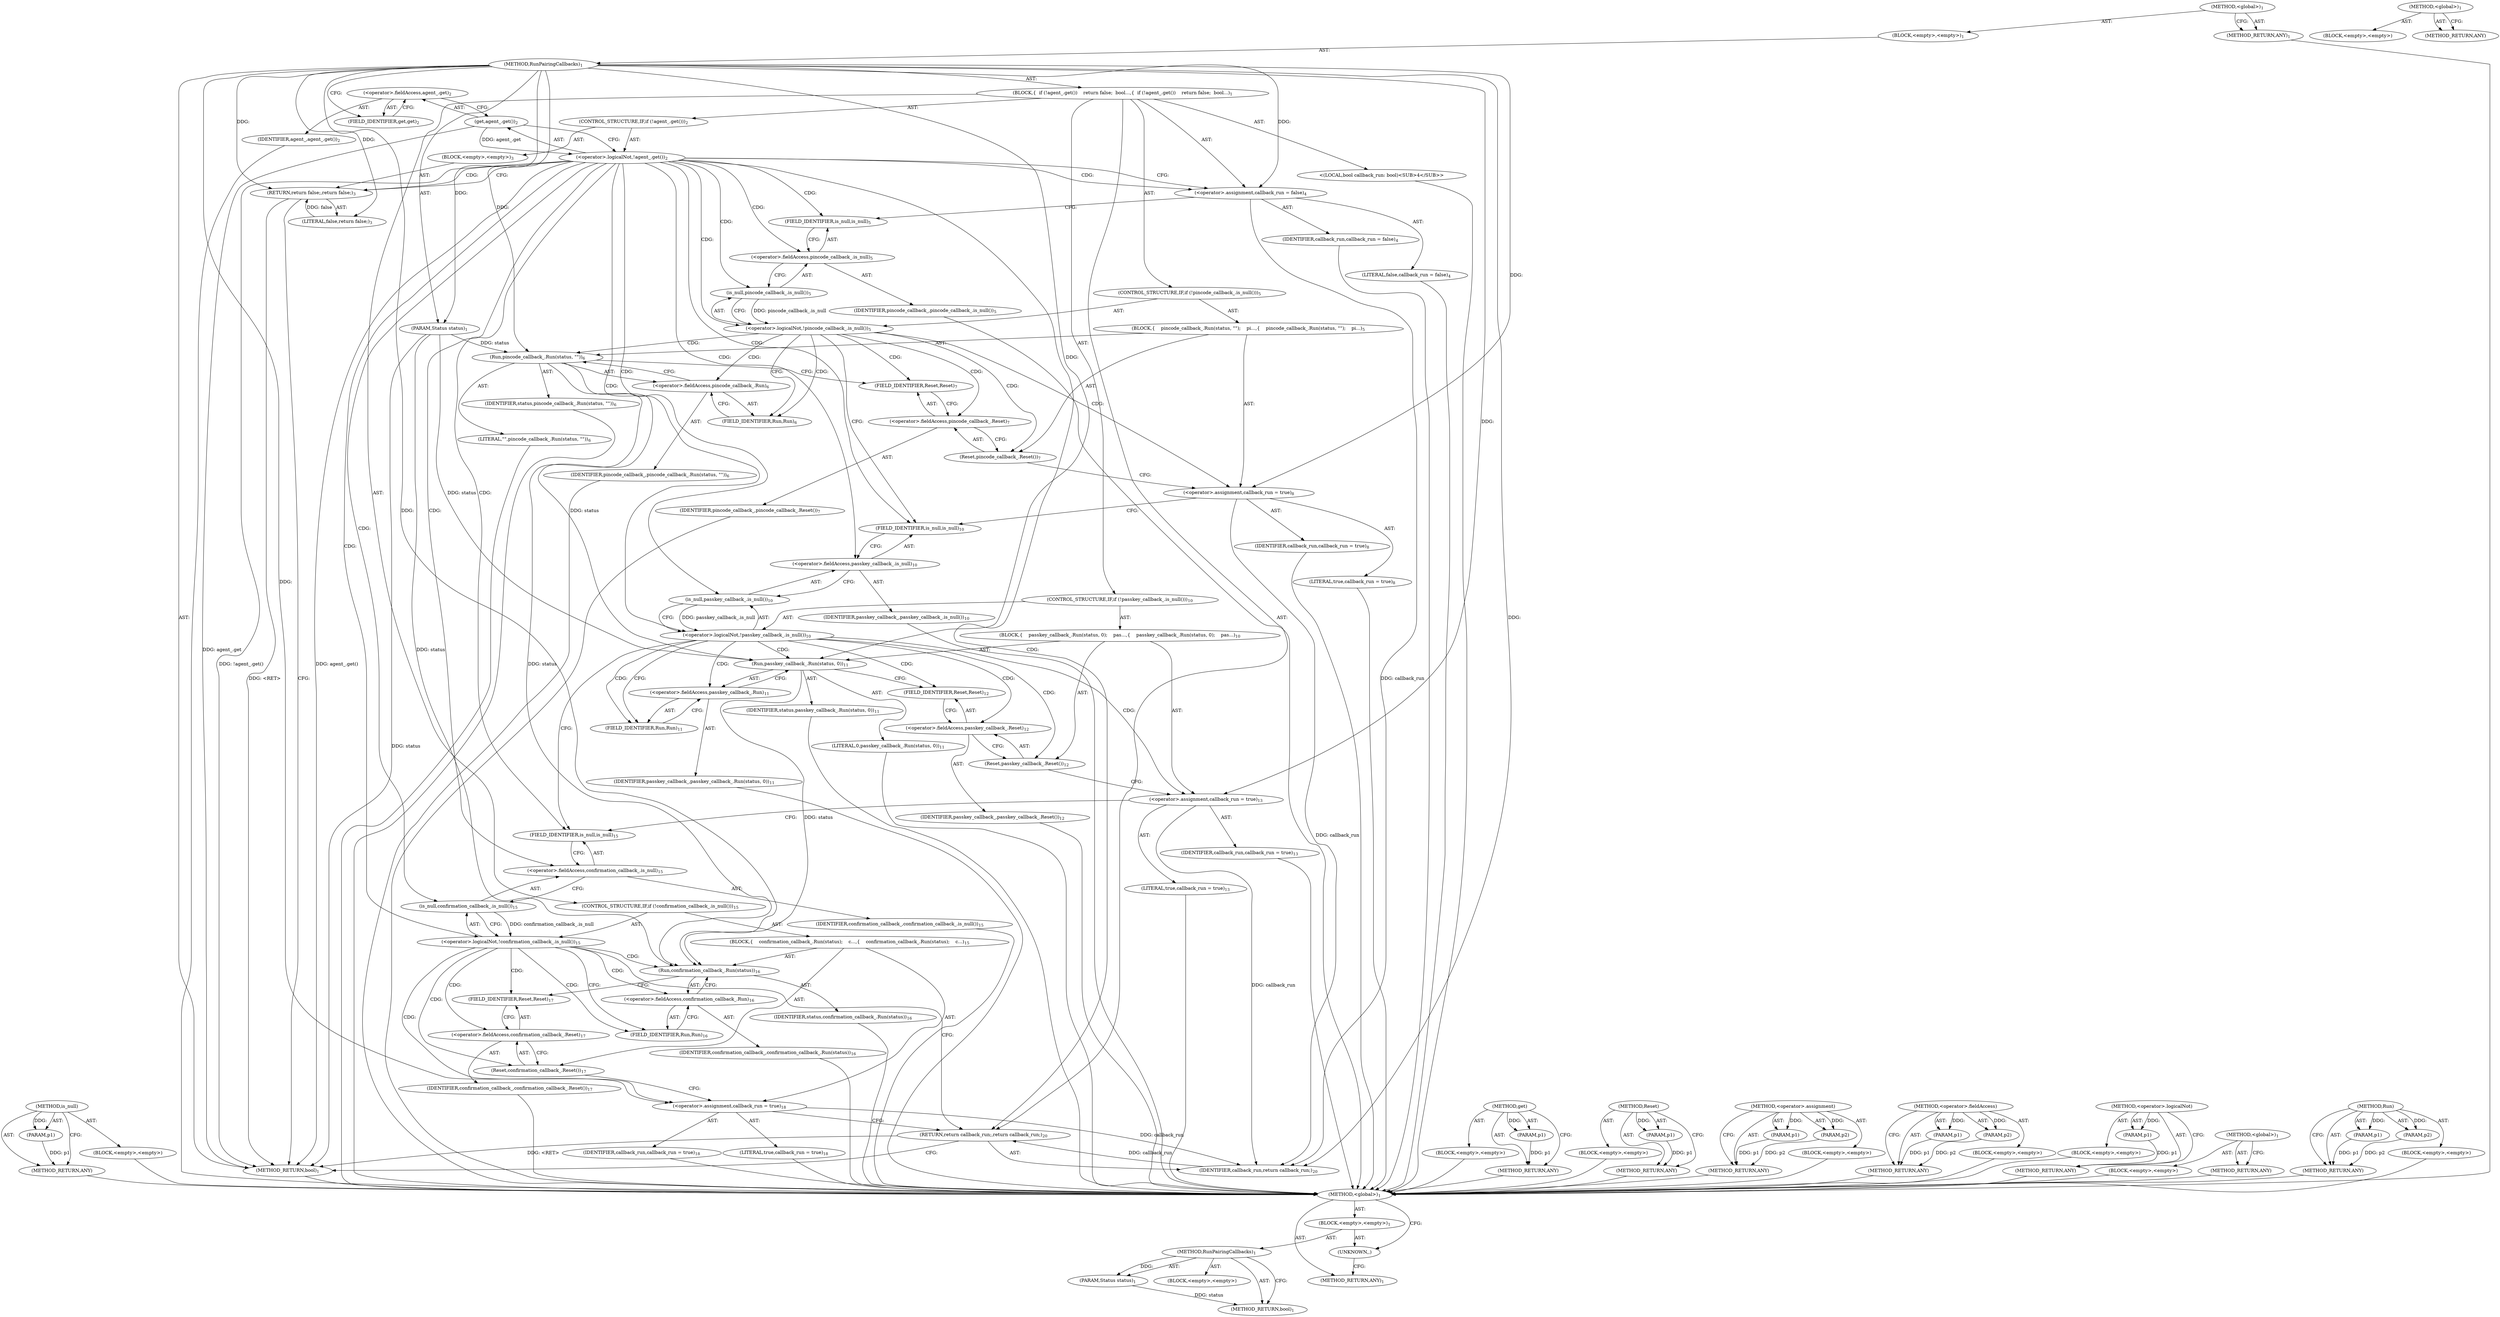 digraph "&lt;global&gt;" {
vulnerable_126 [label=<(METHOD,is_null)>];
vulnerable_127 [label=<(PARAM,p1)>];
vulnerable_128 [label=<(BLOCK,&lt;empty&gt;,&lt;empty&gt;)>];
vulnerable_129 [label=<(METHOD_RETURN,ANY)>];
vulnerable_6 [label=<(METHOD,&lt;global&gt;)<SUB>1</SUB>>];
vulnerable_7 [label=<(BLOCK,&lt;empty&gt;,&lt;empty&gt;)<SUB>1</SUB>>];
vulnerable_8 [label=<(METHOD,RunPairingCallbacks)<SUB>1</SUB>>];
vulnerable_9 [label=<(PARAM,Status status)<SUB>1</SUB>>];
vulnerable_10 [label=<(BLOCK,{
  if (!agent_.get())
    return false;
  bool...,{
  if (!agent_.get())
    return false;
  bool...)<SUB>1</SUB>>];
vulnerable_11 [label=<(CONTROL_STRUCTURE,IF,if (!agent_.get()))<SUB>2</SUB>>];
vulnerable_12 [label=<(&lt;operator&gt;.logicalNot,!agent_.get())<SUB>2</SUB>>];
vulnerable_13 [label=<(get,agent_.get())<SUB>2</SUB>>];
vulnerable_14 [label=<(&lt;operator&gt;.fieldAccess,agent_.get)<SUB>2</SUB>>];
vulnerable_15 [label=<(IDENTIFIER,agent_,agent_.get())<SUB>2</SUB>>];
vulnerable_16 [label=<(FIELD_IDENTIFIER,get,get)<SUB>2</SUB>>];
vulnerable_17 [label=<(BLOCK,&lt;empty&gt;,&lt;empty&gt;)<SUB>3</SUB>>];
vulnerable_18 [label=<(RETURN,return false;,return false;)<SUB>3</SUB>>];
vulnerable_19 [label=<(LITERAL,false,return false;)<SUB>3</SUB>>];
vulnerable_20 [label="<(LOCAL,bool callback_run: bool)<SUB>4</SUB>>"];
vulnerable_21 [label=<(&lt;operator&gt;.assignment,callback_run = false)<SUB>4</SUB>>];
vulnerable_22 [label=<(IDENTIFIER,callback_run,callback_run = false)<SUB>4</SUB>>];
vulnerable_23 [label=<(LITERAL,false,callback_run = false)<SUB>4</SUB>>];
vulnerable_24 [label=<(CONTROL_STRUCTURE,IF,if (!pincode_callback_.is_null()))<SUB>5</SUB>>];
vulnerable_25 [label=<(&lt;operator&gt;.logicalNot,!pincode_callback_.is_null())<SUB>5</SUB>>];
vulnerable_26 [label=<(is_null,pincode_callback_.is_null())<SUB>5</SUB>>];
vulnerable_27 [label=<(&lt;operator&gt;.fieldAccess,pincode_callback_.is_null)<SUB>5</SUB>>];
vulnerable_28 [label=<(IDENTIFIER,pincode_callback_,pincode_callback_.is_null())<SUB>5</SUB>>];
vulnerable_29 [label=<(FIELD_IDENTIFIER,is_null,is_null)<SUB>5</SUB>>];
vulnerable_30 [label=<(BLOCK,{
    pincode_callback_.Run(status, &quot;&quot;);
    pi...,{
    pincode_callback_.Run(status, &quot;&quot;);
    pi...)<SUB>5</SUB>>];
vulnerable_31 [label=<(Run,pincode_callback_.Run(status, &quot;&quot;))<SUB>6</SUB>>];
vulnerable_32 [label=<(&lt;operator&gt;.fieldAccess,pincode_callback_.Run)<SUB>6</SUB>>];
vulnerable_33 [label=<(IDENTIFIER,pincode_callback_,pincode_callback_.Run(status, &quot;&quot;))<SUB>6</SUB>>];
vulnerable_34 [label=<(FIELD_IDENTIFIER,Run,Run)<SUB>6</SUB>>];
vulnerable_35 [label=<(IDENTIFIER,status,pincode_callback_.Run(status, &quot;&quot;))<SUB>6</SUB>>];
vulnerable_36 [label=<(LITERAL,&quot;&quot;,pincode_callback_.Run(status, &quot;&quot;))<SUB>6</SUB>>];
vulnerable_37 [label=<(Reset,pincode_callback_.Reset())<SUB>7</SUB>>];
vulnerable_38 [label=<(&lt;operator&gt;.fieldAccess,pincode_callback_.Reset)<SUB>7</SUB>>];
vulnerable_39 [label=<(IDENTIFIER,pincode_callback_,pincode_callback_.Reset())<SUB>7</SUB>>];
vulnerable_40 [label=<(FIELD_IDENTIFIER,Reset,Reset)<SUB>7</SUB>>];
vulnerable_41 [label=<(&lt;operator&gt;.assignment,callback_run = true)<SUB>8</SUB>>];
vulnerable_42 [label=<(IDENTIFIER,callback_run,callback_run = true)<SUB>8</SUB>>];
vulnerable_43 [label=<(LITERAL,true,callback_run = true)<SUB>8</SUB>>];
vulnerable_44 [label=<(CONTROL_STRUCTURE,IF,if (!passkey_callback_.is_null()))<SUB>10</SUB>>];
vulnerable_45 [label=<(&lt;operator&gt;.logicalNot,!passkey_callback_.is_null())<SUB>10</SUB>>];
vulnerable_46 [label=<(is_null,passkey_callback_.is_null())<SUB>10</SUB>>];
vulnerable_47 [label=<(&lt;operator&gt;.fieldAccess,passkey_callback_.is_null)<SUB>10</SUB>>];
vulnerable_48 [label=<(IDENTIFIER,passkey_callback_,passkey_callback_.is_null())<SUB>10</SUB>>];
vulnerable_49 [label=<(FIELD_IDENTIFIER,is_null,is_null)<SUB>10</SUB>>];
vulnerable_50 [label=<(BLOCK,{
    passkey_callback_.Run(status, 0);
    pas...,{
    passkey_callback_.Run(status, 0);
    pas...)<SUB>10</SUB>>];
vulnerable_51 [label=<(Run,passkey_callback_.Run(status, 0))<SUB>11</SUB>>];
vulnerable_52 [label=<(&lt;operator&gt;.fieldAccess,passkey_callback_.Run)<SUB>11</SUB>>];
vulnerable_53 [label=<(IDENTIFIER,passkey_callback_,passkey_callback_.Run(status, 0))<SUB>11</SUB>>];
vulnerable_54 [label=<(FIELD_IDENTIFIER,Run,Run)<SUB>11</SUB>>];
vulnerable_55 [label=<(IDENTIFIER,status,passkey_callback_.Run(status, 0))<SUB>11</SUB>>];
vulnerable_56 [label=<(LITERAL,0,passkey_callback_.Run(status, 0))<SUB>11</SUB>>];
vulnerable_57 [label=<(Reset,passkey_callback_.Reset())<SUB>12</SUB>>];
vulnerable_58 [label=<(&lt;operator&gt;.fieldAccess,passkey_callback_.Reset)<SUB>12</SUB>>];
vulnerable_59 [label=<(IDENTIFIER,passkey_callback_,passkey_callback_.Reset())<SUB>12</SUB>>];
vulnerable_60 [label=<(FIELD_IDENTIFIER,Reset,Reset)<SUB>12</SUB>>];
vulnerable_61 [label=<(&lt;operator&gt;.assignment,callback_run = true)<SUB>13</SUB>>];
vulnerable_62 [label=<(IDENTIFIER,callback_run,callback_run = true)<SUB>13</SUB>>];
vulnerable_63 [label=<(LITERAL,true,callback_run = true)<SUB>13</SUB>>];
vulnerable_64 [label=<(CONTROL_STRUCTURE,IF,if (!confirmation_callback_.is_null()))<SUB>15</SUB>>];
vulnerable_65 [label=<(&lt;operator&gt;.logicalNot,!confirmation_callback_.is_null())<SUB>15</SUB>>];
vulnerable_66 [label=<(is_null,confirmation_callback_.is_null())<SUB>15</SUB>>];
vulnerable_67 [label=<(&lt;operator&gt;.fieldAccess,confirmation_callback_.is_null)<SUB>15</SUB>>];
vulnerable_68 [label=<(IDENTIFIER,confirmation_callback_,confirmation_callback_.is_null())<SUB>15</SUB>>];
vulnerable_69 [label=<(FIELD_IDENTIFIER,is_null,is_null)<SUB>15</SUB>>];
vulnerable_70 [label=<(BLOCK,{
    confirmation_callback_.Run(status);
    c...,{
    confirmation_callback_.Run(status);
    c...)<SUB>15</SUB>>];
vulnerable_71 [label=<(Run,confirmation_callback_.Run(status))<SUB>16</SUB>>];
vulnerable_72 [label=<(&lt;operator&gt;.fieldAccess,confirmation_callback_.Run)<SUB>16</SUB>>];
vulnerable_73 [label=<(IDENTIFIER,confirmation_callback_,confirmation_callback_.Run(status))<SUB>16</SUB>>];
vulnerable_74 [label=<(FIELD_IDENTIFIER,Run,Run)<SUB>16</SUB>>];
vulnerable_75 [label=<(IDENTIFIER,status,confirmation_callback_.Run(status))<SUB>16</SUB>>];
vulnerable_76 [label=<(Reset,confirmation_callback_.Reset())<SUB>17</SUB>>];
vulnerable_77 [label=<(&lt;operator&gt;.fieldAccess,confirmation_callback_.Reset)<SUB>17</SUB>>];
vulnerable_78 [label=<(IDENTIFIER,confirmation_callback_,confirmation_callback_.Reset())<SUB>17</SUB>>];
vulnerable_79 [label=<(FIELD_IDENTIFIER,Reset,Reset)<SUB>17</SUB>>];
vulnerable_80 [label=<(&lt;operator&gt;.assignment,callback_run = true)<SUB>18</SUB>>];
vulnerable_81 [label=<(IDENTIFIER,callback_run,callback_run = true)<SUB>18</SUB>>];
vulnerable_82 [label=<(LITERAL,true,callback_run = true)<SUB>18</SUB>>];
vulnerable_83 [label=<(RETURN,return callback_run;,return callback_run;)<SUB>20</SUB>>];
vulnerable_84 [label=<(IDENTIFIER,callback_run,return callback_run;)<SUB>20</SUB>>];
vulnerable_85 [label=<(METHOD_RETURN,bool)<SUB>1</SUB>>];
vulnerable_87 [label=<(METHOD_RETURN,ANY)<SUB>1</SUB>>];
vulnerable_112 [label=<(METHOD,get)>];
vulnerable_113 [label=<(PARAM,p1)>];
vulnerable_114 [label=<(BLOCK,&lt;empty&gt;,&lt;empty&gt;)>];
vulnerable_115 [label=<(METHOD_RETURN,ANY)>];
vulnerable_135 [label=<(METHOD,Reset)>];
vulnerable_136 [label=<(PARAM,p1)>];
vulnerable_137 [label=<(BLOCK,&lt;empty&gt;,&lt;empty&gt;)>];
vulnerable_138 [label=<(METHOD_RETURN,ANY)>];
vulnerable_121 [label=<(METHOD,&lt;operator&gt;.assignment)>];
vulnerable_122 [label=<(PARAM,p1)>];
vulnerable_123 [label=<(PARAM,p2)>];
vulnerable_124 [label=<(BLOCK,&lt;empty&gt;,&lt;empty&gt;)>];
vulnerable_125 [label=<(METHOD_RETURN,ANY)>];
vulnerable_116 [label=<(METHOD,&lt;operator&gt;.fieldAccess)>];
vulnerable_117 [label=<(PARAM,p1)>];
vulnerable_118 [label=<(PARAM,p2)>];
vulnerable_119 [label=<(BLOCK,&lt;empty&gt;,&lt;empty&gt;)>];
vulnerable_120 [label=<(METHOD_RETURN,ANY)>];
vulnerable_108 [label=<(METHOD,&lt;operator&gt;.logicalNot)>];
vulnerable_109 [label=<(PARAM,p1)>];
vulnerable_110 [label=<(BLOCK,&lt;empty&gt;,&lt;empty&gt;)>];
vulnerable_111 [label=<(METHOD_RETURN,ANY)>];
vulnerable_102 [label=<(METHOD,&lt;global&gt;)<SUB>1</SUB>>];
vulnerable_103 [label=<(BLOCK,&lt;empty&gt;,&lt;empty&gt;)>];
vulnerable_104 [label=<(METHOD_RETURN,ANY)>];
vulnerable_130 [label=<(METHOD,Run)>];
vulnerable_131 [label=<(PARAM,p1)>];
vulnerable_132 [label=<(PARAM,p2)>];
vulnerable_133 [label=<(BLOCK,&lt;empty&gt;,&lt;empty&gt;)>];
vulnerable_134 [label=<(METHOD_RETURN,ANY)>];
fixed_6 [label=<(METHOD,&lt;global&gt;)<SUB>1</SUB>>];
fixed_7 [label=<(BLOCK,&lt;empty&gt;,&lt;empty&gt;)<SUB>1</SUB>>];
fixed_8 [label=<(METHOD,RunPairingCallbacks)<SUB>1</SUB>>];
fixed_9 [label=<(PARAM,Status status)<SUB>1</SUB>>];
fixed_10 [label=<(BLOCK,&lt;empty&gt;,&lt;empty&gt;)>];
fixed_11 [label=<(METHOD_RETURN,bool)<SUB>1</SUB>>];
fixed_13 [label=<(UNKNOWN,,)>];
fixed_14 [label=<(METHOD_RETURN,ANY)<SUB>1</SUB>>];
fixed_25 [label=<(METHOD,&lt;global&gt;)<SUB>1</SUB>>];
fixed_26 [label=<(BLOCK,&lt;empty&gt;,&lt;empty&gt;)>];
fixed_27 [label=<(METHOD_RETURN,ANY)>];
vulnerable_126 -> vulnerable_127  [key=0, label="AST: "];
vulnerable_126 -> vulnerable_127  [key=1, label="DDG: "];
vulnerable_126 -> vulnerable_128  [key=0, label="AST: "];
vulnerable_126 -> vulnerable_129  [key=0, label="AST: "];
vulnerable_126 -> vulnerable_129  [key=1, label="CFG: "];
vulnerable_127 -> vulnerable_129  [key=0, label="DDG: p1"];
vulnerable_128 -> fixed_6  [key=0];
vulnerable_129 -> fixed_6  [key=0];
vulnerable_6 -> vulnerable_7  [key=0, label="AST: "];
vulnerable_6 -> vulnerable_87  [key=0, label="AST: "];
vulnerable_6 -> vulnerable_87  [key=1, label="CFG: "];
vulnerable_7 -> vulnerable_8  [key=0, label="AST: "];
vulnerable_8 -> vulnerable_9  [key=0, label="AST: "];
vulnerable_8 -> vulnerable_9  [key=1, label="DDG: "];
vulnerable_8 -> vulnerable_10  [key=0, label="AST: "];
vulnerable_8 -> vulnerable_85  [key=0, label="AST: "];
vulnerable_8 -> vulnerable_16  [key=0, label="CFG: "];
vulnerable_8 -> vulnerable_21  [key=0, label="DDG: "];
vulnerable_8 -> vulnerable_84  [key=0, label="DDG: "];
vulnerable_8 -> vulnerable_18  [key=0, label="DDG: "];
vulnerable_8 -> vulnerable_41  [key=0, label="DDG: "];
vulnerable_8 -> vulnerable_61  [key=0, label="DDG: "];
vulnerable_8 -> vulnerable_80  [key=0, label="DDG: "];
vulnerable_8 -> vulnerable_19  [key=0, label="DDG: "];
vulnerable_8 -> vulnerable_31  [key=0, label="DDG: "];
vulnerable_8 -> vulnerable_51  [key=0, label="DDG: "];
vulnerable_8 -> vulnerable_71  [key=0, label="DDG: "];
vulnerable_9 -> vulnerable_85  [key=0, label="DDG: status"];
vulnerable_9 -> vulnerable_31  [key=0, label="DDG: status"];
vulnerable_9 -> vulnerable_51  [key=0, label="DDG: status"];
vulnerable_9 -> vulnerable_71  [key=0, label="DDG: status"];
vulnerable_10 -> vulnerable_11  [key=0, label="AST: "];
vulnerable_10 -> vulnerable_20  [key=0, label="AST: "];
vulnerable_10 -> vulnerable_21  [key=0, label="AST: "];
vulnerable_10 -> vulnerable_24  [key=0, label="AST: "];
vulnerable_10 -> vulnerable_44  [key=0, label="AST: "];
vulnerable_10 -> vulnerable_64  [key=0, label="AST: "];
vulnerable_10 -> vulnerable_83  [key=0, label="AST: "];
vulnerable_11 -> vulnerable_12  [key=0, label="AST: "];
vulnerable_11 -> vulnerable_17  [key=0, label="AST: "];
vulnerable_12 -> vulnerable_13  [key=0, label="AST: "];
vulnerable_12 -> vulnerable_18  [key=0, label="CFG: "];
vulnerable_12 -> vulnerable_18  [key=1, label="CDG: "];
vulnerable_12 -> vulnerable_21  [key=0, label="CFG: "];
vulnerable_12 -> vulnerable_21  [key=1, label="CDG: "];
vulnerable_12 -> vulnerable_85  [key=0, label="DDG: agent_.get()"];
vulnerable_12 -> vulnerable_85  [key=1, label="DDG: !agent_.get()"];
vulnerable_12 -> vulnerable_47  [key=0, label="CDG: "];
vulnerable_12 -> vulnerable_49  [key=0, label="CDG: "];
vulnerable_12 -> vulnerable_26  [key=0, label="CDG: "];
vulnerable_12 -> vulnerable_66  [key=0, label="CDG: "];
vulnerable_12 -> vulnerable_46  [key=0, label="CDG: "];
vulnerable_12 -> vulnerable_25  [key=0, label="CDG: "];
vulnerable_12 -> vulnerable_69  [key=0, label="CDG: "];
vulnerable_12 -> vulnerable_67  [key=0, label="CDG: "];
vulnerable_12 -> vulnerable_45  [key=0, label="CDG: "];
vulnerable_12 -> vulnerable_27  [key=0, label="CDG: "];
vulnerable_12 -> vulnerable_29  [key=0, label="CDG: "];
vulnerable_12 -> vulnerable_65  [key=0, label="CDG: "];
vulnerable_12 -> vulnerable_83  [key=0, label="CDG: "];
vulnerable_13 -> vulnerable_14  [key=0, label="AST: "];
vulnerable_13 -> vulnerable_12  [key=0, label="CFG: "];
vulnerable_13 -> vulnerable_12  [key=1, label="DDG: agent_.get"];
vulnerable_13 -> vulnerable_85  [key=0, label="DDG: agent_.get"];
vulnerable_14 -> vulnerable_15  [key=0, label="AST: "];
vulnerable_14 -> vulnerable_16  [key=0, label="AST: "];
vulnerable_14 -> vulnerable_13  [key=0, label="CFG: "];
vulnerable_15 -> fixed_6  [key=0];
vulnerable_16 -> vulnerable_14  [key=0, label="CFG: "];
vulnerable_17 -> vulnerable_18  [key=0, label="AST: "];
vulnerable_18 -> vulnerable_19  [key=0, label="AST: "];
vulnerable_18 -> vulnerable_85  [key=0, label="CFG: "];
vulnerable_18 -> vulnerable_85  [key=1, label="DDG: &lt;RET&gt;"];
vulnerable_19 -> vulnerable_18  [key=0, label="DDG: false"];
vulnerable_20 -> fixed_6  [key=0];
vulnerable_21 -> vulnerable_22  [key=0, label="AST: "];
vulnerable_21 -> vulnerable_23  [key=0, label="AST: "];
vulnerable_21 -> vulnerable_29  [key=0, label="CFG: "];
vulnerable_21 -> vulnerable_84  [key=0, label="DDG: callback_run"];
vulnerable_22 -> fixed_6  [key=0];
vulnerable_23 -> fixed_6  [key=0];
vulnerable_24 -> vulnerable_25  [key=0, label="AST: "];
vulnerable_24 -> vulnerable_30  [key=0, label="AST: "];
vulnerable_25 -> vulnerable_26  [key=0, label="AST: "];
vulnerable_25 -> vulnerable_34  [key=0, label="CFG: "];
vulnerable_25 -> vulnerable_34  [key=1, label="CDG: "];
vulnerable_25 -> vulnerable_49  [key=0, label="CFG: "];
vulnerable_25 -> vulnerable_32  [key=0, label="CDG: "];
vulnerable_25 -> vulnerable_37  [key=0, label="CDG: "];
vulnerable_25 -> vulnerable_38  [key=0, label="CDG: "];
vulnerable_25 -> vulnerable_40  [key=0, label="CDG: "];
vulnerable_25 -> vulnerable_41  [key=0, label="CDG: "];
vulnerable_25 -> vulnerable_31  [key=0, label="CDG: "];
vulnerable_26 -> vulnerable_27  [key=0, label="AST: "];
vulnerable_26 -> vulnerable_25  [key=0, label="CFG: "];
vulnerable_26 -> vulnerable_25  [key=1, label="DDG: pincode_callback_.is_null"];
vulnerable_27 -> vulnerable_28  [key=0, label="AST: "];
vulnerable_27 -> vulnerable_29  [key=0, label="AST: "];
vulnerable_27 -> vulnerable_26  [key=0, label="CFG: "];
vulnerable_28 -> fixed_6  [key=0];
vulnerable_29 -> vulnerable_27  [key=0, label="CFG: "];
vulnerable_30 -> vulnerable_31  [key=0, label="AST: "];
vulnerable_30 -> vulnerable_37  [key=0, label="AST: "];
vulnerable_30 -> vulnerable_41  [key=0, label="AST: "];
vulnerable_31 -> vulnerable_32  [key=0, label="AST: "];
vulnerable_31 -> vulnerable_35  [key=0, label="AST: "];
vulnerable_31 -> vulnerable_36  [key=0, label="AST: "];
vulnerable_31 -> vulnerable_40  [key=0, label="CFG: "];
vulnerable_31 -> vulnerable_51  [key=0, label="DDG: status"];
vulnerable_31 -> vulnerable_71  [key=0, label="DDG: status"];
vulnerable_32 -> vulnerable_33  [key=0, label="AST: "];
vulnerable_32 -> vulnerable_34  [key=0, label="AST: "];
vulnerable_32 -> vulnerable_31  [key=0, label="CFG: "];
vulnerable_33 -> fixed_6  [key=0];
vulnerable_34 -> vulnerable_32  [key=0, label="CFG: "];
vulnerable_35 -> fixed_6  [key=0];
vulnerable_36 -> fixed_6  [key=0];
vulnerable_37 -> vulnerable_38  [key=0, label="AST: "];
vulnerable_37 -> vulnerable_41  [key=0, label="CFG: "];
vulnerable_38 -> vulnerable_39  [key=0, label="AST: "];
vulnerable_38 -> vulnerable_40  [key=0, label="AST: "];
vulnerable_38 -> vulnerable_37  [key=0, label="CFG: "];
vulnerable_39 -> fixed_6  [key=0];
vulnerable_40 -> vulnerable_38  [key=0, label="CFG: "];
vulnerable_41 -> vulnerable_42  [key=0, label="AST: "];
vulnerable_41 -> vulnerable_43  [key=0, label="AST: "];
vulnerable_41 -> vulnerable_49  [key=0, label="CFG: "];
vulnerable_41 -> vulnerable_84  [key=0, label="DDG: callback_run"];
vulnerable_42 -> fixed_6  [key=0];
vulnerable_43 -> fixed_6  [key=0];
vulnerable_44 -> vulnerable_45  [key=0, label="AST: "];
vulnerable_44 -> vulnerable_50  [key=0, label="AST: "];
vulnerable_45 -> vulnerable_46  [key=0, label="AST: "];
vulnerable_45 -> vulnerable_54  [key=0, label="CFG: "];
vulnerable_45 -> vulnerable_54  [key=1, label="CDG: "];
vulnerable_45 -> vulnerable_69  [key=0, label="CFG: "];
vulnerable_45 -> vulnerable_60  [key=0, label="CDG: "];
vulnerable_45 -> vulnerable_51  [key=0, label="CDG: "];
vulnerable_45 -> vulnerable_57  [key=0, label="CDG: "];
vulnerable_45 -> vulnerable_52  [key=0, label="CDG: "];
vulnerable_45 -> vulnerable_58  [key=0, label="CDG: "];
vulnerable_45 -> vulnerable_61  [key=0, label="CDG: "];
vulnerable_46 -> vulnerable_47  [key=0, label="AST: "];
vulnerable_46 -> vulnerable_45  [key=0, label="CFG: "];
vulnerable_46 -> vulnerable_45  [key=1, label="DDG: passkey_callback_.is_null"];
vulnerable_47 -> vulnerable_48  [key=0, label="AST: "];
vulnerable_47 -> vulnerable_49  [key=0, label="AST: "];
vulnerable_47 -> vulnerable_46  [key=0, label="CFG: "];
vulnerable_48 -> fixed_6  [key=0];
vulnerable_49 -> vulnerable_47  [key=0, label="CFG: "];
vulnerable_50 -> vulnerable_51  [key=0, label="AST: "];
vulnerable_50 -> vulnerable_57  [key=0, label="AST: "];
vulnerable_50 -> vulnerable_61  [key=0, label="AST: "];
vulnerable_51 -> vulnerable_52  [key=0, label="AST: "];
vulnerable_51 -> vulnerable_55  [key=0, label="AST: "];
vulnerable_51 -> vulnerable_56  [key=0, label="AST: "];
vulnerable_51 -> vulnerable_60  [key=0, label="CFG: "];
vulnerable_51 -> vulnerable_71  [key=0, label="DDG: status"];
vulnerable_52 -> vulnerable_53  [key=0, label="AST: "];
vulnerable_52 -> vulnerable_54  [key=0, label="AST: "];
vulnerable_52 -> vulnerable_51  [key=0, label="CFG: "];
vulnerable_53 -> fixed_6  [key=0];
vulnerable_54 -> vulnerable_52  [key=0, label="CFG: "];
vulnerable_55 -> fixed_6  [key=0];
vulnerable_56 -> fixed_6  [key=0];
vulnerable_57 -> vulnerable_58  [key=0, label="AST: "];
vulnerable_57 -> vulnerable_61  [key=0, label="CFG: "];
vulnerable_58 -> vulnerable_59  [key=0, label="AST: "];
vulnerable_58 -> vulnerable_60  [key=0, label="AST: "];
vulnerable_58 -> vulnerable_57  [key=0, label="CFG: "];
vulnerable_59 -> fixed_6  [key=0];
vulnerable_60 -> vulnerable_58  [key=0, label="CFG: "];
vulnerable_61 -> vulnerable_62  [key=0, label="AST: "];
vulnerable_61 -> vulnerable_63  [key=0, label="AST: "];
vulnerable_61 -> vulnerable_69  [key=0, label="CFG: "];
vulnerable_61 -> vulnerable_84  [key=0, label="DDG: callback_run"];
vulnerable_62 -> fixed_6  [key=0];
vulnerable_63 -> fixed_6  [key=0];
vulnerable_64 -> vulnerable_65  [key=0, label="AST: "];
vulnerable_64 -> vulnerable_70  [key=0, label="AST: "];
vulnerable_65 -> vulnerable_66  [key=0, label="AST: "];
vulnerable_65 -> vulnerable_74  [key=0, label="CFG: "];
vulnerable_65 -> vulnerable_74  [key=1, label="CDG: "];
vulnerable_65 -> vulnerable_83  [key=0, label="CFG: "];
vulnerable_65 -> vulnerable_77  [key=0, label="CDG: "];
vulnerable_65 -> vulnerable_72  [key=0, label="CDG: "];
vulnerable_65 -> vulnerable_76  [key=0, label="CDG: "];
vulnerable_65 -> vulnerable_79  [key=0, label="CDG: "];
vulnerable_65 -> vulnerable_80  [key=0, label="CDG: "];
vulnerable_65 -> vulnerable_71  [key=0, label="CDG: "];
vulnerable_66 -> vulnerable_67  [key=0, label="AST: "];
vulnerable_66 -> vulnerable_65  [key=0, label="CFG: "];
vulnerable_66 -> vulnerable_65  [key=1, label="DDG: confirmation_callback_.is_null"];
vulnerable_67 -> vulnerable_68  [key=0, label="AST: "];
vulnerable_67 -> vulnerable_69  [key=0, label="AST: "];
vulnerable_67 -> vulnerable_66  [key=0, label="CFG: "];
vulnerable_68 -> fixed_6  [key=0];
vulnerable_69 -> vulnerable_67  [key=0, label="CFG: "];
vulnerable_70 -> vulnerable_71  [key=0, label="AST: "];
vulnerable_70 -> vulnerable_76  [key=0, label="AST: "];
vulnerable_70 -> vulnerable_80  [key=0, label="AST: "];
vulnerable_71 -> vulnerable_72  [key=0, label="AST: "];
vulnerable_71 -> vulnerable_75  [key=0, label="AST: "];
vulnerable_71 -> vulnerable_79  [key=0, label="CFG: "];
vulnerable_72 -> vulnerable_73  [key=0, label="AST: "];
vulnerable_72 -> vulnerable_74  [key=0, label="AST: "];
vulnerable_72 -> vulnerable_71  [key=0, label="CFG: "];
vulnerable_73 -> fixed_6  [key=0];
vulnerable_74 -> vulnerable_72  [key=0, label="CFG: "];
vulnerable_75 -> fixed_6  [key=0];
vulnerable_76 -> vulnerable_77  [key=0, label="AST: "];
vulnerable_76 -> vulnerable_80  [key=0, label="CFG: "];
vulnerable_77 -> vulnerable_78  [key=0, label="AST: "];
vulnerable_77 -> vulnerable_79  [key=0, label="AST: "];
vulnerable_77 -> vulnerable_76  [key=0, label="CFG: "];
vulnerable_78 -> fixed_6  [key=0];
vulnerable_79 -> vulnerable_77  [key=0, label="CFG: "];
vulnerable_80 -> vulnerable_81  [key=0, label="AST: "];
vulnerable_80 -> vulnerable_82  [key=0, label="AST: "];
vulnerable_80 -> vulnerable_83  [key=0, label="CFG: "];
vulnerable_80 -> vulnerable_84  [key=0, label="DDG: callback_run"];
vulnerable_81 -> fixed_6  [key=0];
vulnerable_82 -> fixed_6  [key=0];
vulnerable_83 -> vulnerable_84  [key=0, label="AST: "];
vulnerable_83 -> vulnerable_85  [key=0, label="CFG: "];
vulnerable_83 -> vulnerable_85  [key=1, label="DDG: &lt;RET&gt;"];
vulnerable_84 -> vulnerable_83  [key=0, label="DDG: callback_run"];
vulnerable_85 -> fixed_6  [key=0];
vulnerable_87 -> fixed_6  [key=0];
vulnerable_112 -> vulnerable_113  [key=0, label="AST: "];
vulnerable_112 -> vulnerable_113  [key=1, label="DDG: "];
vulnerable_112 -> vulnerable_114  [key=0, label="AST: "];
vulnerable_112 -> vulnerable_115  [key=0, label="AST: "];
vulnerable_112 -> vulnerable_115  [key=1, label="CFG: "];
vulnerable_113 -> vulnerable_115  [key=0, label="DDG: p1"];
vulnerable_114 -> fixed_6  [key=0];
vulnerable_115 -> fixed_6  [key=0];
vulnerable_135 -> vulnerable_136  [key=0, label="AST: "];
vulnerable_135 -> vulnerable_136  [key=1, label="DDG: "];
vulnerable_135 -> vulnerable_137  [key=0, label="AST: "];
vulnerable_135 -> vulnerable_138  [key=0, label="AST: "];
vulnerable_135 -> vulnerable_138  [key=1, label="CFG: "];
vulnerable_136 -> vulnerable_138  [key=0, label="DDG: p1"];
vulnerable_137 -> fixed_6  [key=0];
vulnerable_138 -> fixed_6  [key=0];
vulnerable_121 -> vulnerable_122  [key=0, label="AST: "];
vulnerable_121 -> vulnerable_122  [key=1, label="DDG: "];
vulnerable_121 -> vulnerable_124  [key=0, label="AST: "];
vulnerable_121 -> vulnerable_123  [key=0, label="AST: "];
vulnerable_121 -> vulnerable_123  [key=1, label="DDG: "];
vulnerable_121 -> vulnerable_125  [key=0, label="AST: "];
vulnerable_121 -> vulnerable_125  [key=1, label="CFG: "];
vulnerable_122 -> vulnerable_125  [key=0, label="DDG: p1"];
vulnerable_123 -> vulnerable_125  [key=0, label="DDG: p2"];
vulnerable_124 -> fixed_6  [key=0];
vulnerable_125 -> fixed_6  [key=0];
vulnerable_116 -> vulnerable_117  [key=0, label="AST: "];
vulnerable_116 -> vulnerable_117  [key=1, label="DDG: "];
vulnerable_116 -> vulnerable_119  [key=0, label="AST: "];
vulnerable_116 -> vulnerable_118  [key=0, label="AST: "];
vulnerable_116 -> vulnerable_118  [key=1, label="DDG: "];
vulnerable_116 -> vulnerable_120  [key=0, label="AST: "];
vulnerable_116 -> vulnerable_120  [key=1, label="CFG: "];
vulnerable_117 -> vulnerable_120  [key=0, label="DDG: p1"];
vulnerable_118 -> vulnerable_120  [key=0, label="DDG: p2"];
vulnerable_119 -> fixed_6  [key=0];
vulnerable_120 -> fixed_6  [key=0];
vulnerable_108 -> vulnerable_109  [key=0, label="AST: "];
vulnerable_108 -> vulnerable_109  [key=1, label="DDG: "];
vulnerable_108 -> vulnerable_110  [key=0, label="AST: "];
vulnerable_108 -> vulnerable_111  [key=0, label="AST: "];
vulnerable_108 -> vulnerable_111  [key=1, label="CFG: "];
vulnerable_109 -> vulnerable_111  [key=0, label="DDG: p1"];
vulnerable_110 -> fixed_6  [key=0];
vulnerable_111 -> fixed_6  [key=0];
vulnerable_102 -> vulnerable_103  [key=0, label="AST: "];
vulnerable_102 -> vulnerable_104  [key=0, label="AST: "];
vulnerable_102 -> vulnerable_104  [key=1, label="CFG: "];
vulnerable_103 -> fixed_6  [key=0];
vulnerable_104 -> fixed_6  [key=0];
vulnerable_130 -> vulnerable_131  [key=0, label="AST: "];
vulnerable_130 -> vulnerable_131  [key=1, label="DDG: "];
vulnerable_130 -> vulnerable_133  [key=0, label="AST: "];
vulnerable_130 -> vulnerable_132  [key=0, label="AST: "];
vulnerable_130 -> vulnerable_132  [key=1, label="DDG: "];
vulnerable_130 -> vulnerable_134  [key=0, label="AST: "];
vulnerable_130 -> vulnerable_134  [key=1, label="CFG: "];
vulnerable_131 -> vulnerable_134  [key=0, label="DDG: p1"];
vulnerable_132 -> vulnerable_134  [key=0, label="DDG: p2"];
vulnerable_133 -> fixed_6  [key=0];
vulnerable_134 -> fixed_6  [key=0];
fixed_6 -> fixed_7  [key=0, label="AST: "];
fixed_6 -> fixed_14  [key=0, label="AST: "];
fixed_6 -> fixed_13  [key=0, label="CFG: "];
fixed_7 -> fixed_8  [key=0, label="AST: "];
fixed_7 -> fixed_13  [key=0, label="AST: "];
fixed_8 -> fixed_9  [key=0, label="AST: "];
fixed_8 -> fixed_9  [key=1, label="DDG: "];
fixed_8 -> fixed_10  [key=0, label="AST: "];
fixed_8 -> fixed_11  [key=0, label="AST: "];
fixed_8 -> fixed_11  [key=1, label="CFG: "];
fixed_9 -> fixed_11  [key=0, label="DDG: status"];
fixed_13 -> fixed_14  [key=0, label="CFG: "];
fixed_25 -> fixed_26  [key=0, label="AST: "];
fixed_25 -> fixed_27  [key=0, label="AST: "];
fixed_25 -> fixed_27  [key=1, label="CFG: "];
}
